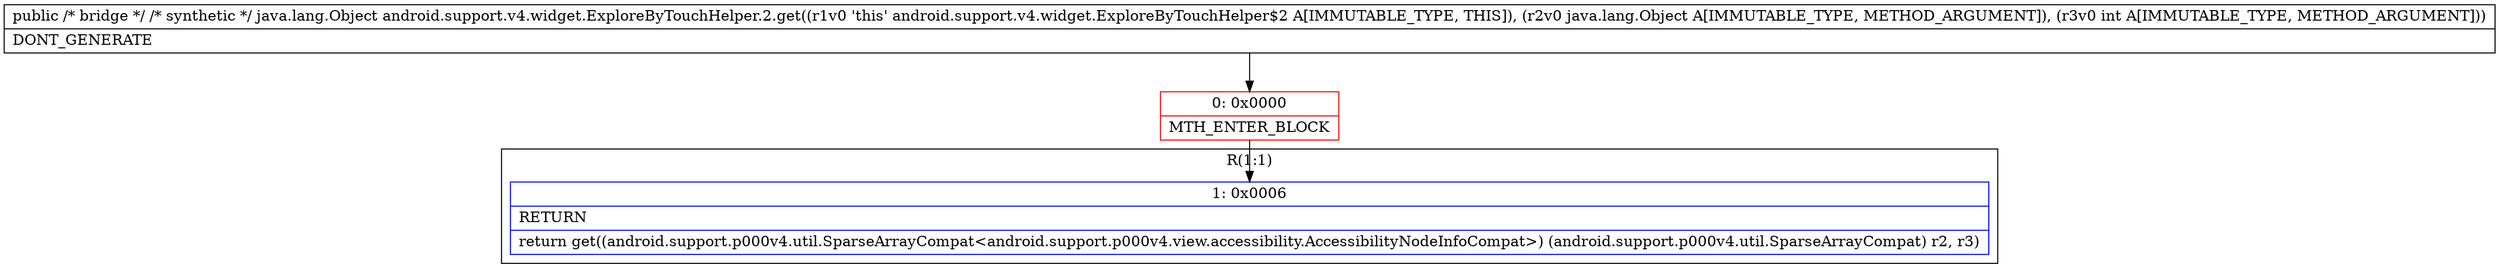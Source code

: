 digraph "CFG forandroid.support.v4.widget.ExploreByTouchHelper.2.get(Ljava\/lang\/Object;I)Ljava\/lang\/Object;" {
subgraph cluster_Region_263794586 {
label = "R(1:1)";
node [shape=record,color=blue];
Node_1 [shape=record,label="{1\:\ 0x0006|RETURN\l|return get((android.support.p000v4.util.SparseArrayCompat\<android.support.p000v4.view.accessibility.AccessibilityNodeInfoCompat\>) (android.support.p000v4.util.SparseArrayCompat) r2, r3)\l}"];
}
Node_0 [shape=record,color=red,label="{0\:\ 0x0000|MTH_ENTER_BLOCK\l}"];
MethodNode[shape=record,label="{public \/* bridge *\/ \/* synthetic *\/ java.lang.Object android.support.v4.widget.ExploreByTouchHelper.2.get((r1v0 'this' android.support.v4.widget.ExploreByTouchHelper$2 A[IMMUTABLE_TYPE, THIS]), (r2v0 java.lang.Object A[IMMUTABLE_TYPE, METHOD_ARGUMENT]), (r3v0 int A[IMMUTABLE_TYPE, METHOD_ARGUMENT]))  | DONT_GENERATE\l}"];
MethodNode -> Node_0;
Node_0 -> Node_1;
}

